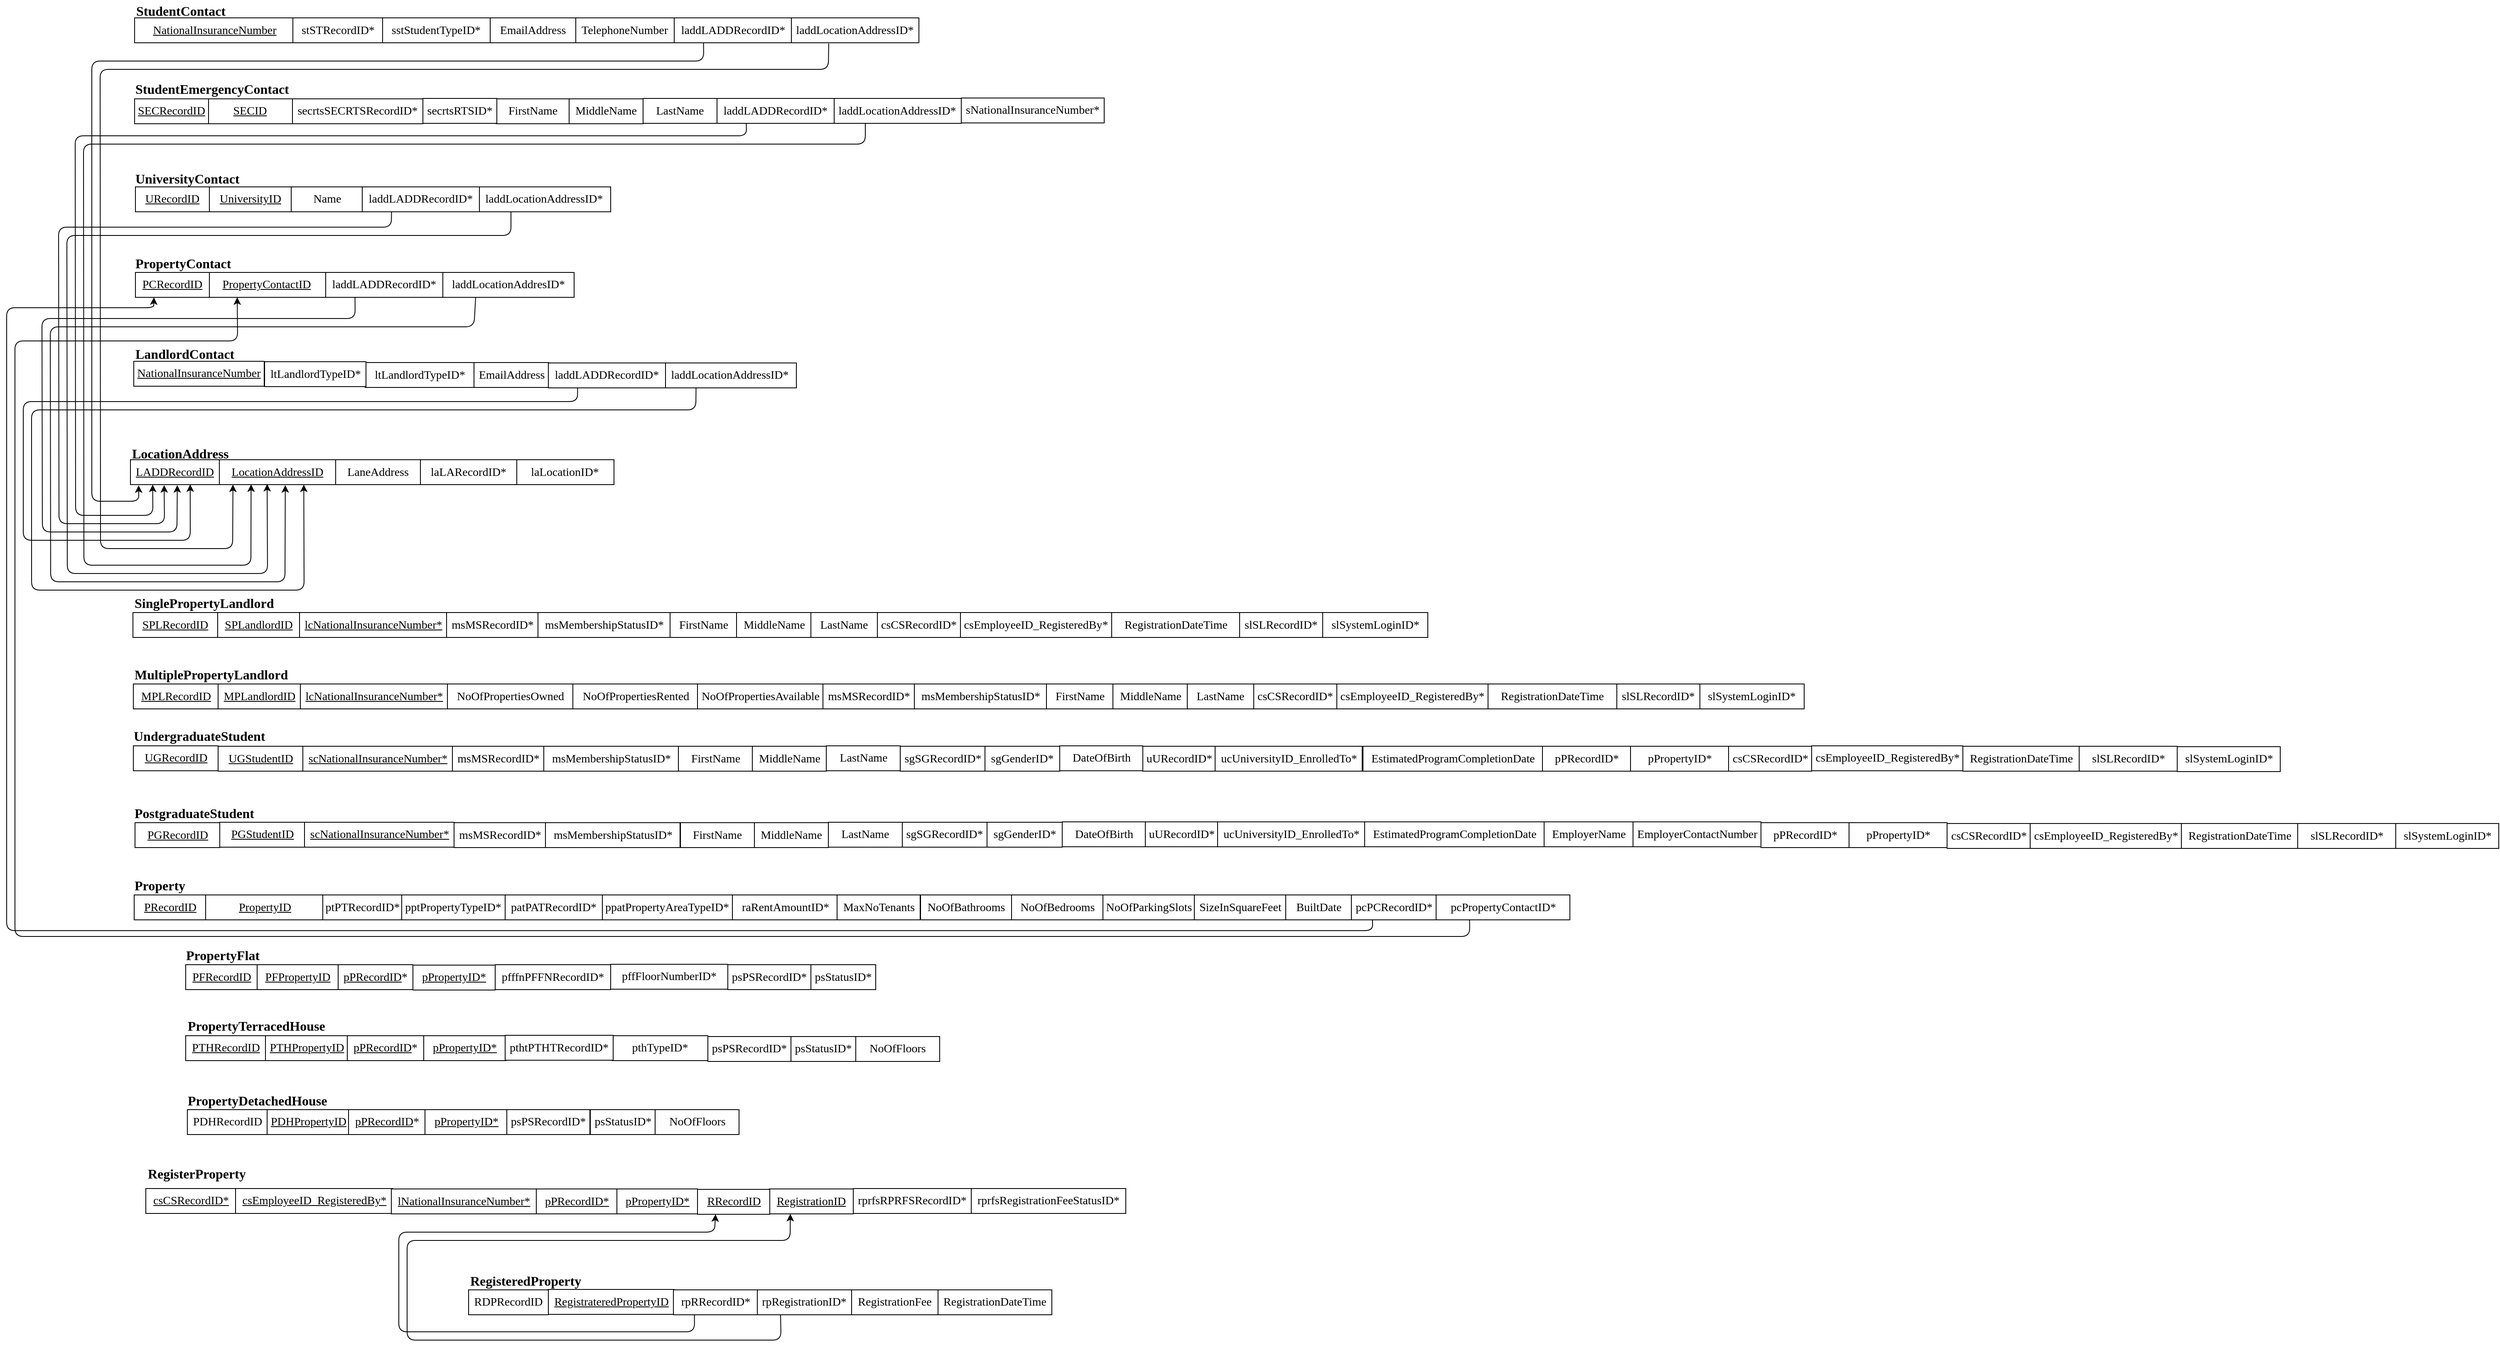 <mxfile version="12.2.2" type="device" pages="1"><diagram id="bx-ZTYG9bVRK6xC262lA" name="Page-1"><mxGraphModel dx="1408" dy="808" grid="1" gridSize="10" guides="1" tooltips="1" connect="1" arrows="1" fold="1" page="1" pageScale="1" pageWidth="3100" pageHeight="1657" math="0" shadow="0"><root><mxCell id="0"/><mxCell id="1" parent="0"/><mxCell id="YUfw-_Tl5xdvij3FZmts-1" value="&lt;font style=&quot;font-size: 16px&quot; face=&quot;Times New Roman&quot;&gt;StudentContact&lt;/font&gt;" style="text;html=1;resizable=0;points=[];autosize=1;align=left;verticalAlign=top;spacingTop=-4;fontSize=16;fontStyle=1" parent="1" vertex="1"><mxGeometry x="201" y="20.5" width="110" height="20" as="geometry"/></mxCell><mxCell id="YUfw-_Tl5xdvij3FZmts-2" value="&lt;u&gt;NationalInsuranceNumber&lt;/u&gt;" style="rounded=0;whiteSpace=wrap;html=1;fontSize=14;fontFamily=Times New Roman;" parent="1" vertex="1"><mxGeometry x="201" y="41.5" width="193" height="30" as="geometry"/></mxCell><mxCell id="YUfw-_Tl5xdvij3FZmts-3" value="FirstName" style="rounded=0;whiteSpace=wrap;html=1;fontSize=14;fontFamily=Times New Roman;" parent="1" vertex="1"><mxGeometry x="855.5" y="918.5" width="89" height="30" as="geometry"/></mxCell><mxCell id="YUfw-_Tl5xdvij3FZmts-4" value="MiddleName" style="rounded=0;whiteSpace=wrap;html=1;fontSize=14;fontFamily=Times New Roman;" parent="1" vertex="1"><mxGeometry x="944.5" y="918.5" width="89" height="30" as="geometry"/></mxCell><mxCell id="YUfw-_Tl5xdvij3FZmts-5" value="LastName" style="rounded=0;whiteSpace=wrap;html=1;fontSize=14;fontFamily=Times New Roman;" parent="1" vertex="1"><mxGeometry x="1033.5" y="918" width="89" height="30" as="geometry"/></mxCell><mxCell id="YUfw-_Tl5xdvij3FZmts-6" value="TelephoneNumber" style="rounded=0;whiteSpace=wrap;html=1;fontSize=14;fontFamily=Times New Roman;" parent="1" vertex="1"><mxGeometry x="731" y="41.5" width="120" height="30" as="geometry"/></mxCell><mxCell id="YUfw-_Tl5xdvij3FZmts-7" value="DateOfBirth" style="rounded=0;whiteSpace=wrap;html=1;fontSize=14;fontFamily=Times New Roman;" parent="1" vertex="1"><mxGeometry x="1314.5" y="918" width="100" height="30" as="geometry"/></mxCell><mxCell id="YUfw-_Tl5xdvij3FZmts-8" value="EstimatedProgramCompletionDate" style="rounded=0;whiteSpace=wrap;html=1;fontSize=14;fontFamily=Times New Roman;" parent="1" vertex="1"><mxGeometry x="1679.5" y="918.5" width="216" height="30" as="geometry"/></mxCell><mxCell id="YUfw-_Tl5xdvij3FZmts-9" value="laddLocationAddressID*" style="rounded=0;whiteSpace=wrap;html=1;fontSize=14;fontFamily=Times New Roman;" parent="1" vertex="1"><mxGeometry x="991" y="41.5" width="154" height="30" as="geometry"/></mxCell><mxCell id="YUfw-_Tl5xdvij3FZmts-10" value="msMembershipStatusID*" style="rounded=0;whiteSpace=wrap;html=1;fontSize=14;fontFamily=Times New Roman;" parent="1" vertex="1"><mxGeometry x="695.5" y="1010.5" width="162" height="30" as="geometry"/></mxCell><mxCell id="YUfw-_Tl5xdvij3FZmts-11" value="ucUniversityID_EnrolledTo*" style="rounded=0;whiteSpace=wrap;html=1;fontSize=14;fontFamily=Times New Roman;" parent="1" vertex="1"><mxGeometry x="1504.5" y="1009.5" width="177" height="30" as="geometry"/></mxCell><mxCell id="YUfw-_Tl5xdvij3FZmts-12" value="csEmployeeID_RegisteredBy*" style="rounded=0;whiteSpace=wrap;html=1;fontSize=14;fontFamily=Times New Roman;" parent="1" vertex="1"><mxGeometry x="2219.5" y="918" width="182" height="30" as="geometry"/></mxCell><mxCell id="YUfw-_Tl5xdvij3FZmts-13" value="RegistrationDateTime" style="rounded=0;whiteSpace=wrap;html=1;fontSize=14;fontFamily=Times New Roman;" parent="1" vertex="1"><mxGeometry x="2401.5" y="918.5" width="140" height="30" as="geometry"/></mxCell><mxCell id="YUfw-_Tl5xdvij3FZmts-14" value="slSystemLoginID*" style="rounded=0;whiteSpace=wrap;html=1;fontSize=14;fontFamily=Times New Roman;" parent="1" vertex="1"><mxGeometry x="2659.5" y="919" width="124" height="30" as="geometry"/></mxCell><mxCell id="YUfw-_Tl5xdvij3FZmts-15" value="sstStudentTypeID*" style="rounded=0;whiteSpace=wrap;html=1;fontSize=14;fontFamily=Times New Roman;" parent="1" vertex="1"><mxGeometry x="498" y="41.5" width="132" height="30" as="geometry"/></mxCell><mxCell id="YUfw-_Tl5xdvij3FZmts-16" value="sgGenderID*" style="rounded=0;whiteSpace=wrap;html=1;fontSize=14;fontFamily=Times New Roman;" parent="1" vertex="1"><mxGeometry x="1223.5" y="918.5" width="91" height="30" as="geometry"/></mxCell><mxCell id="YUfw-_Tl5xdvij3FZmts-18" value="&lt;font style=&quot;font-size: 16px&quot; face=&quot;Times New Roman&quot;&gt;LocationAddress&lt;/font&gt;" style="text;html=1;resizable=0;points=[];autosize=1;align=left;verticalAlign=top;spacingTop=-4;fontSize=16;fontStyle=1" parent="1" vertex="1"><mxGeometry x="196" y="553.5" width="120" height="20" as="geometry"/></mxCell><mxCell id="YUfw-_Tl5xdvij3FZmts-19" value="&lt;u&gt;LocationAddressID&lt;/u&gt;" style="rounded=0;whiteSpace=wrap;html=1;fontSize=14;fontFamily=Times New Roman;" parent="1" vertex="1"><mxGeometry x="303" y="573.5" width="140" height="30" as="geometry"/></mxCell><mxCell id="YUfw-_Tl5xdvij3FZmts-20" value="laLocationID*" style="rounded=0;whiteSpace=wrap;html=1;fontSize=14;fontFamily=Times New Roman;" parent="1" vertex="1"><mxGeometry x="660" y="573.5" width="118" height="30" as="geometry"/></mxCell><mxCell id="YUfw-_Tl5xdvij3FZmts-22" value="&lt;font style=&quot;font-size: 16px&quot; face=&quot;Times New Roman&quot;&gt;StudentEmergencyContact&lt;/font&gt;" style="text;html=1;resizable=0;points=[];autosize=1;align=left;verticalAlign=top;spacingTop=-4;fontSize=16;fontStyle=1" parent="1" vertex="1"><mxGeometry x="200" y="115" width="190" height="20" as="geometry"/></mxCell><mxCell id="YUfw-_Tl5xdvij3FZmts-23" value="&lt;u&gt;SECID&lt;/u&gt;" style="rounded=0;whiteSpace=wrap;html=1;fontSize=14;fontFamily=Times New Roman;" parent="1" vertex="1"><mxGeometry x="289" y="139" width="102" height="30" as="geometry"/></mxCell><mxCell id="YUfw-_Tl5xdvij3FZmts-24" value="FirstName" style="rounded=0;whiteSpace=wrap;html=1;fontSize=14;fontFamily=Times New Roman;" parent="1" vertex="1"><mxGeometry x="636" y="139" width="89" height="30" as="geometry"/></mxCell><mxCell id="YUfw-_Tl5xdvij3FZmts-25" value="MiddleName" style="rounded=0;whiteSpace=wrap;html=1;fontSize=14;fontFamily=Times New Roman;" parent="1" vertex="1"><mxGeometry x="724" y="139" width="89" height="30" as="geometry"/></mxCell><mxCell id="YUfw-_Tl5xdvij3FZmts-26" value="LastName" style="rounded=0;whiteSpace=wrap;html=1;fontSize=14;fontFamily=Times New Roman;" parent="1" vertex="1"><mxGeometry x="813" y="138.5" width="89" height="30" as="geometry"/></mxCell><mxCell id="YUfw-_Tl5xdvij3FZmts-28" value="sNationalInsuranceNumber*" style="rounded=0;whiteSpace=wrap;html=1;fontSize=14;fontFamily=Times New Roman;" parent="1" vertex="1"><mxGeometry x="1196" y="138" width="172" height="30" as="geometry"/></mxCell><mxCell id="YUfw-_Tl5xdvij3FZmts-29" value="secrtsRTSID*" style="rounded=0;whiteSpace=wrap;html=1;fontSize=14;fontFamily=Times New Roman;" parent="1" vertex="1"><mxGeometry x="548" y="138.5" width="89" height="30" as="geometry"/></mxCell><mxCell id="YUfw-_Tl5xdvij3FZmts-30" value="laddLocationAddressID*" style="rounded=0;whiteSpace=wrap;html=1;fontSize=14;fontFamily=Times New Roman;" parent="1" vertex="1"><mxGeometry x="1042" y="138.5" width="154" height="30" as="geometry"/></mxCell><mxCell id="YUfw-_Tl5xdvij3FZmts-32" value="LaneAddress" style="rounded=0;whiteSpace=wrap;html=1;fontSize=14;fontFamily=Times New Roman;" parent="1" vertex="1"><mxGeometry x="443" y="573.5" width="102" height="30" as="geometry"/></mxCell><mxCell id="YUfw-_Tl5xdvij3FZmts-33" value="&lt;u&gt;UniversityID&lt;/u&gt;" style="rounded=0;whiteSpace=wrap;html=1;fontSize=14;fontFamily=Times New Roman;" parent="1" vertex="1"><mxGeometry x="290.5" y="245" width="99" height="30" as="geometry"/></mxCell><mxCell id="YUfw-_Tl5xdvij3FZmts-34" value="&lt;font style=&quot;font-size: 16px&quot; face=&quot;Times New Roman&quot;&gt;UniversityContact&lt;/font&gt;" style="text;html=1;resizable=0;points=[];autosize=1;align=left;verticalAlign=top;spacingTop=-4;fontSize=16;fontStyle=1" parent="1" vertex="1"><mxGeometry x="200" y="223" width="130" height="20" as="geometry"/></mxCell><mxCell id="YUfw-_Tl5xdvij3FZmts-35" value="Name" style="rounded=0;whiteSpace=wrap;html=1;fontSize=14;fontFamily=Times New Roman;" parent="1" vertex="1"><mxGeometry x="389.5" y="245" width="86" height="30" as="geometry"/></mxCell><mxCell id="YUfw-_Tl5xdvij3FZmts-38" value="laddLocationAddressID*" style="rounded=0;whiteSpace=wrap;html=1;fontSize=14;fontFamily=Times New Roman;" parent="1" vertex="1"><mxGeometry x="614" y="245" width="160" height="30" as="geometry"/></mxCell><mxCell id="YUfw-_Tl5xdvij3FZmts-76" value="&lt;font style=&quot;font-size: 16px&quot; face=&quot;Times New Roman&quot;&gt;PropertyContact&lt;/font&gt;" style="text;html=1;resizable=0;points=[];autosize=1;align=left;verticalAlign=top;spacingTop=-4;fontSize=16;fontStyle=1" parent="1" vertex="1"><mxGeometry x="200" y="325" width="120" height="20" as="geometry"/></mxCell><mxCell id="YUfw-_Tl5xdvij3FZmts-77" value="&lt;u&gt;PropertyContactID&lt;/u&gt;" style="rounded=0;whiteSpace=wrap;html=1;fontSize=14;fontFamily=Times New Roman;" parent="1" vertex="1"><mxGeometry x="289" y="348" width="142" height="30" as="geometry"/></mxCell><mxCell id="YUfw-_Tl5xdvij3FZmts-90" value="laddLocationAddresID*" style="rounded=0;whiteSpace=wrap;html=1;fontSize=14;fontFamily=Times New Roman;" parent="1" vertex="1"><mxGeometry x="572" y="348" width="158" height="30" as="geometry"/></mxCell><mxCell id="YUfw-_Tl5xdvij3FZmts-92" value="&lt;font face=&quot;Times New Roman&quot;&gt;LandlordContact&lt;/font&gt;" style="text;html=1;resizable=0;points=[];autosize=1;align=left;verticalAlign=top;spacingTop=-4;fontSize=16;fontStyle=1" parent="1" vertex="1"><mxGeometry x="200" y="434" width="120" height="20" as="geometry"/></mxCell><mxCell id="YUfw-_Tl5xdvij3FZmts-93" value="&lt;u&gt;NationalInsuranceNumber&lt;/u&gt;" style="rounded=0;whiteSpace=wrap;html=1;fontSize=14;fontFamily=Times New Roman;" parent="1" vertex="1"><mxGeometry x="200" y="455" width="157" height="30" as="geometry"/></mxCell><mxCell id="YUfw-_Tl5xdvij3FZmts-97" value="EmailAddress" style="rounded=0;whiteSpace=wrap;html=1;fontSize=14;fontFamily=Times New Roman;" parent="1" vertex="1"><mxGeometry x="609.5" y="456.5" width="90" height="30" as="geometry"/></mxCell><mxCell id="YUfw-_Tl5xdvij3FZmts-100" value="laddLocationAddressID*" style="rounded=0;whiteSpace=wrap;html=1;fontSize=14;fontFamily=Times New Roman;" parent="1" vertex="1"><mxGeometry x="836.5" y="457" width="161" height="30" as="geometry"/></mxCell><mxCell id="YUfw-_Tl5xdvij3FZmts-103" value="ltLandlordTypeID*" style="rounded=0;whiteSpace=wrap;html=1;fontSize=14;fontFamily=Times New Roman;" parent="1" vertex="1"><mxGeometry x="478.5" y="456.5" width="131" height="30" as="geometry"/></mxCell><mxCell id="YUfw-_Tl5xdvij3FZmts-106" value="EmployerName" style="rounded=0;whiteSpace=wrap;html=1;fontSize=14;fontFamily=Times New Roman;" parent="1" vertex="1"><mxGeometry x="1897.5" y="1009.5" width="107" height="30" as="geometry"/></mxCell><mxCell id="YUfw-_Tl5xdvij3FZmts-107" value="EmployerContactNumber" style="rounded=0;whiteSpace=wrap;html=1;fontSize=14;fontFamily=Times New Roman;" parent="1" vertex="1"><mxGeometry x="2004.5" y="1009.5" width="154" height="30" as="geometry"/></mxCell><mxCell id="YUfw-_Tl5xdvij3FZmts-108" value="&lt;font style=&quot;font-size: 16px&quot; face=&quot;Times New Roman&quot;&gt;UndergraduateStudent&lt;/font&gt;" style="text;html=1;resizable=0;points=[];autosize=1;align=left;verticalAlign=top;spacingTop=-4;fontSize=16;fontStyle=1" parent="1" vertex="1"><mxGeometry x="197.5" y="893.5" width="160" height="20" as="geometry"/></mxCell><mxCell id="YUfw-_Tl5xdvij3FZmts-109" value="&lt;u&gt;UGStudentID&lt;/u&gt;" style="rounded=0;whiteSpace=wrap;html=1;fontSize=14;fontFamily=Times New Roman;" parent="1" vertex="1"><mxGeometry x="301.5" y="918.5" width="102" height="30" as="geometry"/></mxCell><mxCell id="YUfw-_Tl5xdvij3FZmts-110" value="&lt;span&gt;scNationalInsuranceNumber*&lt;/span&gt;" style="rounded=0;whiteSpace=wrap;html=1;fontSize=14;fontFamily=Times New Roman;fontStyle=4" parent="1" vertex="1"><mxGeometry x="403.5" y="918.5" width="180" height="30" as="geometry"/></mxCell><mxCell id="YUfw-_Tl5xdvij3FZmts-111" value="&lt;font style=&quot;font-size: 16px&quot; face=&quot;Times New Roman&quot;&gt;PostgraduateStudent&lt;/font&gt;" style="text;html=1;resizable=0;points=[];autosize=1;align=left;verticalAlign=top;spacingTop=-4;fontSize=16;fontStyle=1" parent="1" vertex="1"><mxGeometry x="198.5" y="986.5" width="150" height="20" as="geometry"/></mxCell><mxCell id="YUfw-_Tl5xdvij3FZmts-112" value="&lt;u&gt;PGStudentID&lt;/u&gt;" style="rounded=0;whiteSpace=wrap;html=1;fontSize=14;fontFamily=Times New Roman;" parent="1" vertex="1"><mxGeometry x="303.5" y="1010" width="102" height="30" as="geometry"/></mxCell><mxCell id="YUfw-_Tl5xdvij3FZmts-113" value="&lt;span&gt;scNationalInsuranceNumber*&lt;/span&gt;" style="rounded=0;whiteSpace=wrap;html=1;fontSize=14;fontFamily=Times New Roman;fontStyle=4" parent="1" vertex="1"><mxGeometry x="405.5" y="1010" width="180" height="30" as="geometry"/></mxCell><mxCell id="YUfw-_Tl5xdvij3FZmts-114" value="FirstName" style="rounded=0;whiteSpace=wrap;html=1;fontSize=14;fontFamily=Times New Roman;" parent="1" vertex="1"><mxGeometry x="858" y="1010.5" width="89" height="30" as="geometry"/></mxCell><mxCell id="YUfw-_Tl5xdvij3FZmts-115" value="MiddleName" style="rounded=0;whiteSpace=wrap;html=1;fontSize=14;fontFamily=Times New Roman;" parent="1" vertex="1"><mxGeometry x="947" y="1010.5" width="89" height="30" as="geometry"/></mxCell><mxCell id="YUfw-_Tl5xdvij3FZmts-116" value="LastName" style="rounded=0;whiteSpace=wrap;html=1;fontSize=14;fontFamily=Times New Roman;" parent="1" vertex="1"><mxGeometry x="1036" y="1010" width="89" height="30" as="geometry"/></mxCell><mxCell id="YUfw-_Tl5xdvij3FZmts-118" value="DateOfBirth" style="rounded=0;whiteSpace=wrap;html=1;fontSize=14;fontFamily=Times New Roman;" parent="1" vertex="1"><mxGeometry x="1317.5" y="1009.5" width="100" height="30" as="geometry"/></mxCell><mxCell id="YUfw-_Tl5xdvij3FZmts-119" value="sgGenderID*" style="rounded=0;whiteSpace=wrap;html=1;fontSize=14;fontFamily=Times New Roman;" parent="1" vertex="1"><mxGeometry x="1226.5" y="1010" width="91" height="30" as="geometry"/></mxCell><mxCell id="YUfw-_Tl5xdvij3FZmts-120" value="msMembershipStatusID*" style="rounded=0;whiteSpace=wrap;html=1;fontSize=14;fontFamily=Times New Roman;" parent="1" vertex="1"><mxGeometry x="693.5" y="918.5" width="162" height="30" as="geometry"/></mxCell><mxCell id="YUfw-_Tl5xdvij3FZmts-121" value="ucUniversityID_EnrolledTo*" style="rounded=0;whiteSpace=wrap;html=1;fontSize=14;fontFamily=Times New Roman;" parent="1" vertex="1"><mxGeometry x="1501.5" y="918.5" width="177" height="30" as="geometry"/></mxCell><mxCell id="YUfw-_Tl5xdvij3FZmts-122" value="EstimatedProgramCompletionDate" style="rounded=0;whiteSpace=wrap;html=1;fontSize=14;fontFamily=Times New Roman;" parent="1" vertex="1"><mxGeometry x="1681.5" y="1009.5" width="216" height="30" as="geometry"/></mxCell><mxCell id="YUfw-_Tl5xdvij3FZmts-123" value="csEmployeeID_RegisteredBy*" style="rounded=0;whiteSpace=wrap;html=1;fontSize=14;fontFamily=Times New Roman;" parent="1" vertex="1"><mxGeometry x="2482.5" y="1011.5" width="182" height="30" as="geometry"/></mxCell><mxCell id="YUfw-_Tl5xdvij3FZmts-124" value="RegistrationDateTime" style="rounded=0;whiteSpace=wrap;html=1;fontSize=14;fontFamily=Times New Roman;" parent="1" vertex="1"><mxGeometry x="2664.5" y="1011.5" width="140" height="30" as="geometry"/></mxCell><mxCell id="YUfw-_Tl5xdvij3FZmts-125" value="slSystemLoginID*" style="rounded=0;whiteSpace=wrap;html=1;fontSize=14;fontFamily=Times New Roman;" parent="1" vertex="1"><mxGeometry x="2922.5" y="1011.5" width="124" height="30" as="geometry"/></mxCell><mxCell id="YUfw-_Tl5xdvij3FZmts-126" value="&lt;font style=&quot;font-size: 16px&quot; face=&quot;Times New Roman&quot;&gt;Property&lt;/font&gt;" style="text;html=1;resizable=0;points=[];autosize=1;align=left;verticalAlign=top;spacingTop=-4;fontSize=16;fontStyle=1" parent="1" vertex="1"><mxGeometry x="198.5" y="1073.5" width="70" height="20" as="geometry"/></mxCell><mxCell id="YUfw-_Tl5xdvij3FZmts-127" value="&lt;u&gt;PropertyID&lt;/u&gt;" style="rounded=0;whiteSpace=wrap;html=1;fontSize=14;fontFamily=Times New Roman;" parent="1" vertex="1"><mxGeometry x="286.5" y="1097.5" width="142" height="30" as="geometry"/></mxCell><mxCell id="YUfw-_Tl5xdvij3FZmts-128" value="psStatusID*" style="rounded=0;whiteSpace=wrap;html=1;fontSize=14;fontFamily=Times New Roman;" parent="1" vertex="1"><mxGeometry x="1015" y="1181.5" width="78" height="30" as="geometry"/></mxCell><mxCell id="YUfw-_Tl5xdvij3FZmts-129" value="raRentAmountID*" style="rounded=0;whiteSpace=wrap;html=1;fontSize=14;fontFamily=Times New Roman;" parent="1" vertex="1"><mxGeometry x="920.5" y="1097.5" width="127" height="30" as="geometry"/></mxCell><mxCell id="YUfw-_Tl5xdvij3FZmts-130" value="MaxNoTenants" style="rounded=0;whiteSpace=wrap;html=1;fontSize=14;fontFamily=Times New Roman;" parent="1" vertex="1"><mxGeometry x="1046.5" y="1097.5" width="100" height="30" as="geometry"/></mxCell><mxCell id="YUfw-_Tl5xdvij3FZmts-131" value="NoOfBathrooms" style="rounded=0;whiteSpace=wrap;html=1;fontSize=14;fontFamily=Times New Roman;" parent="1" vertex="1"><mxGeometry x="1147" y="1097.5" width="110" height="30" as="geometry"/></mxCell><mxCell id="YUfw-_Tl5xdvij3FZmts-132" value="NoOfBedrooms" style="rounded=0;whiteSpace=wrap;html=1;fontSize=14;fontFamily=Times New Roman;" parent="1" vertex="1"><mxGeometry x="1256.5" y="1097.5" width="110" height="30" as="geometry"/></mxCell><mxCell id="YUfw-_Tl5xdvij3FZmts-133" value="ppatPropertyAreaTypeID*" style="rounded=0;whiteSpace=wrap;html=1;fontSize=14;fontFamily=Times New Roman;" parent="1" vertex="1"><mxGeometry x="762.5" y="1097.5" width="158" height="30" as="geometry"/></mxCell><mxCell id="YUfw-_Tl5xdvij3FZmts-134" value="NoOfParkingSlots" style="rounded=0;whiteSpace=wrap;html=1;fontSize=14;fontFamily=Times New Roman;" parent="1" vertex="1"><mxGeometry x="1366.5" y="1097.5" width="110" height="30" as="geometry"/></mxCell><mxCell id="YUfw-_Tl5xdvij3FZmts-136" value="SizeInSquareFeet" style="rounded=0;whiteSpace=wrap;html=1;fontSize=14;fontFamily=Times New Roman;" parent="1" vertex="1"><mxGeometry x="1476.5" y="1097.5" width="110" height="30" as="geometry"/></mxCell><mxCell id="YUfw-_Tl5xdvij3FZmts-137" value="pptPropertyTypeID*" style="rounded=0;whiteSpace=wrap;html=1;fontSize=14;fontFamily=Times New Roman;" parent="1" vertex="1"><mxGeometry x="521" y="1097.5" width="127" height="30" as="geometry"/></mxCell><mxCell id="YUfw-_Tl5xdvij3FZmts-138" value="BuiltDate" style="rounded=0;whiteSpace=wrap;html=1;fontSize=14;fontFamily=Times New Roman;" parent="1" vertex="1"><mxGeometry x="1586.5" y="1097.5" width="79" height="30" as="geometry"/></mxCell><mxCell id="YUfw-_Tl5xdvij3FZmts-140" value="&lt;u&gt;PFPropertyID&lt;/u&gt;" style="rounded=0;whiteSpace=wrap;html=1;fontSize=14;fontFamily=Times New Roman;" parent="1" vertex="1"><mxGeometry x="347.5" y="1181.5" width="99" height="30" as="geometry"/></mxCell><mxCell id="YUfw-_Tl5xdvij3FZmts-141" value="&lt;font style=&quot;font-size: 16px&quot; face=&quot;Times New Roman&quot;&gt;PropertyFlat&lt;/font&gt;" style="text;html=1;resizable=0;points=[];autosize=1;align=left;verticalAlign=top;spacingTop=-4;fontSize=16;fontStyle=1" parent="1" vertex="1"><mxGeometry x="260.5" y="1157.5" width="100" height="20" as="geometry"/></mxCell><mxCell id="YUfw-_Tl5xdvij3FZmts-142" value="pffFloorNumberID*" style="rounded=0;whiteSpace=wrap;html=1;fontSize=14;fontFamily=Times New Roman;" parent="1" vertex="1"><mxGeometry x="774" y="1181" width="141" height="30" as="geometry"/></mxCell><mxCell id="YUfw-_Tl5xdvij3FZmts-143" value="&lt;span&gt;pPropertyID*&lt;/span&gt;" style="rounded=0;whiteSpace=wrap;html=1;fontSize=14;fontFamily=Times New Roman;fontStyle=4" parent="1" vertex="1"><mxGeometry x="536" y="1182" width="99" height="30" as="geometry"/></mxCell><mxCell id="YUfw-_Tl5xdvij3FZmts-144" value="&lt;u&gt;PTHPropertyID&lt;/u&gt;" style="rounded=0;whiteSpace=wrap;html=1;fontSize=14;fontFamily=Times New Roman;" parent="1" vertex="1"><mxGeometry x="358.5" y="1267" width="99" height="30" as="geometry"/></mxCell><mxCell id="YUfw-_Tl5xdvij3FZmts-145" value="&lt;font style=&quot;font-size: 16px&quot; face=&quot;Times New Roman&quot;&gt;PropertyTerracedHouse&lt;/font&gt;" style="text;html=1;resizable=0;points=[];autosize=1;align=left;verticalAlign=top;spacingTop=-4;fontSize=16;fontStyle=1" parent="1" vertex="1"><mxGeometry x="262.5" y="1243" width="170" height="20" as="geometry"/></mxCell><mxCell id="YUfw-_Tl5xdvij3FZmts-146" value="pthTypeID*" style="rounded=0;whiteSpace=wrap;html=1;fontSize=14;fontFamily=Times New Roman;" parent="1" vertex="1"><mxGeometry x="776" y="1267" width="115" height="30" as="geometry"/></mxCell><mxCell id="YUfw-_Tl5xdvij3FZmts-147" value="&lt;span&gt;pPropertyID*&lt;/span&gt;" style="rounded=0;whiteSpace=wrap;html=1;fontSize=14;fontFamily=Times New Roman;fontStyle=4" parent="1" vertex="1"><mxGeometry x="549" y="1267" width="99" height="30" as="geometry"/></mxCell><mxCell id="YUfw-_Tl5xdvij3FZmts-148" value="&lt;u&gt;PDHPropertyID&lt;/u&gt;" style="rounded=0;whiteSpace=wrap;html=1;fontSize=14;fontFamily=Times New Roman;" parent="1" vertex="1"><mxGeometry x="360.5" y="1356" width="99" height="30" as="geometry"/></mxCell><mxCell id="YUfw-_Tl5xdvij3FZmts-149" value="&lt;font style=&quot;font-size: 16px&quot; face=&quot;Times New Roman&quot;&gt;PropertyDetachedHouse&lt;/font&gt;" style="text;html=1;resizable=0;points=[];autosize=1;align=left;verticalAlign=top;spacingTop=-4;fontSize=16;fontStyle=1" parent="1" vertex="1"><mxGeometry x="262.5" y="1333" width="170" height="20" as="geometry"/></mxCell><mxCell id="YUfw-_Tl5xdvij3FZmts-150" value="&lt;span&gt;pPropertyID*&lt;/span&gt;" style="rounded=0;whiteSpace=wrap;html=1;fontSize=14;fontFamily=Times New Roman;fontStyle=4" parent="1" vertex="1"><mxGeometry x="550.5" y="1356" width="99" height="30" as="geometry"/></mxCell><mxCell id="YUfw-_Tl5xdvij3FZmts-151" value="psStatusID*" style="rounded=0;whiteSpace=wrap;html=1;fontSize=14;fontFamily=Times New Roman;" parent="1" vertex="1"><mxGeometry x="991" y="1268" width="78" height="30" as="geometry"/></mxCell><mxCell id="YUfw-_Tl5xdvij3FZmts-152" value="NoOfFloors" style="rounded=0;whiteSpace=wrap;html=1;fontSize=14;fontFamily=Times New Roman;" parent="1" vertex="1"><mxGeometry x="1069" y="1268" width="101" height="30" as="geometry"/></mxCell><mxCell id="YUfw-_Tl5xdvij3FZmts-153" value="psStatusID*" style="rounded=0;whiteSpace=wrap;html=1;fontSize=14;fontFamily=Times New Roman;" parent="1" vertex="1"><mxGeometry x="749.5" y="1356" width="78" height="30" as="geometry"/></mxCell><mxCell id="YUfw-_Tl5xdvij3FZmts-154" value="NoOfFloors" style="rounded=0;whiteSpace=wrap;html=1;fontSize=14;fontFamily=Times New Roman;" parent="1" vertex="1"><mxGeometry x="827.5" y="1356" width="101" height="30" as="geometry"/></mxCell><mxCell id="YUfw-_Tl5xdvij3FZmts-155" value="&lt;span&gt;csEmployeeID_RegisteredBy*&lt;br&gt;&lt;/span&gt;" style="rounded=0;whiteSpace=wrap;html=1;fontSize=14;fontFamily=Times New Roman;fontStyle=4" parent="1" vertex="1"><mxGeometry x="322.5" y="1451" width="189" height="30" as="geometry"/></mxCell><mxCell id="YUfw-_Tl5xdvij3FZmts-156" value="lNationalInsuranceNumber*" style="rounded=0;whiteSpace=wrap;html=1;fontSize=14;fontFamily=Times New Roman;fontStyle=4" parent="1" vertex="1"><mxGeometry x="510" y="1451.5" width="175" height="30" as="geometry"/></mxCell><mxCell id="YUfw-_Tl5xdvij3FZmts-157" value="pPropertyID*" style="rounded=0;whiteSpace=wrap;html=1;fontSize=14;fontFamily=Times New Roman;fontStyle=4" parent="1" vertex="1"><mxGeometry x="781.5" y="1451.5" width="97" height="30" as="geometry"/></mxCell><mxCell id="YUfw-_Tl5xdvij3FZmts-158" value="&lt;font face=&quot;Times New Roman&quot;&gt;RegisterProperty&lt;/font&gt;" style="text;html=1;resizable=0;points=[];autosize=1;align=left;verticalAlign=top;spacingTop=-4;fontSize=16;fontStyle=1" parent="1" vertex="1"><mxGeometry x="214.5" y="1421" width="120" height="20" as="geometry"/></mxCell><mxCell id="YUfw-_Tl5xdvij3FZmts-159" value="&lt;u&gt;RegistrationID&lt;/u&gt;" style="rounded=0;whiteSpace=wrap;html=1;fontSize=14;fontFamily=Times New Roman;fontStyle=0" parent="1" vertex="1"><mxGeometry x="965" y="1451.5" width="101" height="30" as="geometry"/></mxCell><mxCell id="YUfw-_Tl5xdvij3FZmts-160" value="RegistrationFee" style="rounded=0;whiteSpace=wrap;html=1;fontSize=14;fontFamily=Times New Roman;fontStyle=0" parent="1" vertex="1"><mxGeometry x="1064" y="1573" width="104" height="30" as="geometry"/></mxCell><mxCell id="YUfw-_Tl5xdvij3FZmts-161" value="rprfsRegistrationFeeStatusID*" style="rounded=0;whiteSpace=wrap;html=1;fontSize=14;fontFamily=Times New Roman;fontStyle=0" parent="1" vertex="1"><mxGeometry x="1208" y="1451" width="186" height="30" as="geometry"/></mxCell><mxCell id="YUfw-_Tl5xdvij3FZmts-165" value="&lt;font face=&quot;Times New Roman&quot;&gt;RegisteredProperty&lt;/font&gt;" style="text;html=1;resizable=0;points=[];autosize=1;align=left;verticalAlign=top;spacingTop=-4;fontSize=16;fontStyle=1" parent="1" vertex="1"><mxGeometry x="603" y="1549.5" width="140" height="20" as="geometry"/></mxCell><mxCell id="YUfw-_Tl5xdvij3FZmts-166" value="&lt;u&gt;RegistrateredPropertyID&lt;/u&gt;" style="rounded=0;whiteSpace=wrap;html=1;fontSize=14;fontFamily=Times New Roman;fontStyle=0" parent="1" vertex="1"><mxGeometry x="698.5" y="1572.5" width="152" height="30" as="geometry"/></mxCell><mxCell id="YUfw-_Tl5xdvij3FZmts-168" value="RegistrationDateTime" style="rounded=0;whiteSpace=wrap;html=1;fontSize=14;fontFamily=Times New Roman;fontStyle=0" parent="1" vertex="1"><mxGeometry x="1168" y="1573" width="137" height="30" as="geometry"/></mxCell><mxCell id="YUfw-_Tl5xdvij3FZmts-171" value="pcPropertyContactID*" style="rounded=0;whiteSpace=wrap;html=1;fontSize=14;fontFamily=Times New Roman;" parent="1" vertex="1"><mxGeometry x="1767.5" y="1097.5" width="161" height="30" as="geometry"/></mxCell><mxCell id="YUfw-_Tl5xdvij3FZmts-172" value="" style="endArrow=classic;html=1;exitX=0.25;exitY=1;exitDx=0;exitDy=0;entryX=0.25;entryY=1;entryDx=0;entryDy=0;" parent="1" source="YUfw-_Tl5xdvij3FZmts-171" target="YUfw-_Tl5xdvij3FZmts-77" edge="1"><mxGeometry width="50" height="50" relative="1" as="geometry"><mxPoint x="1094" y="1025" as="sourcePoint"/><mxPoint x="1144" y="975" as="targetPoint"/><Array as="points"><mxPoint x="1808" y="1147.5"/><mxPoint x="57" y="1147.5"/><mxPoint x="57" y="430.5"/><mxPoint x="325" y="430.5"/></Array></mxGeometry></mxCell><mxCell id="BuiUq0fnBM09lyFmMPv6-3" value="FirstName" style="rounded=0;whiteSpace=wrap;html=1;fontSize=14;fontFamily=Times New Roman;" parent="1" vertex="1"><mxGeometry x="845.5" y="757.5" width="80" height="30" as="geometry"/></mxCell><mxCell id="BuiUq0fnBM09lyFmMPv6-4" value="MiddleName" style="rounded=0;whiteSpace=wrap;html=1;fontSize=14;fontFamily=Times New Roman;" parent="1" vertex="1"><mxGeometry x="925.5" y="757.5" width="90" height="30" as="geometry"/></mxCell><mxCell id="BuiUq0fnBM09lyFmMPv6-5" value="LastName" style="rounded=0;whiteSpace=wrap;html=1;fontSize=14;fontFamily=Times New Roman;" parent="1" vertex="1"><mxGeometry x="1015" y="757.5" width="80" height="30" as="geometry"/></mxCell><mxCell id="BuiUq0fnBM09lyFmMPv6-7" value="msMembershipStatusID*" style="rounded=0;whiteSpace=wrap;html=1;fontSize=14;fontFamily=Times New Roman;" parent="1" vertex="1"><mxGeometry x="686.5" y="757.5" width="159" height="30" as="geometry"/></mxCell><mxCell id="BuiUq0fnBM09lyFmMPv6-9" value="csEmployeeID_RegisteredBy*" style="rounded=0;whiteSpace=wrap;html=1;fontSize=14;fontFamily=Times New Roman;" parent="1" vertex="1"><mxGeometry x="1195" y="757.5" width="182" height="30" as="geometry"/></mxCell><mxCell id="BuiUq0fnBM09lyFmMPv6-10" value="RegistrationDateTime" style="rounded=0;whiteSpace=wrap;html=1;fontSize=14;fontFamily=Times New Roman;" parent="1" vertex="1"><mxGeometry x="1377" y="757.5" width="155" height="30" as="geometry"/></mxCell><mxCell id="BuiUq0fnBM09lyFmMPv6-12" value="slSystemLoginID*" style="rounded=0;whiteSpace=wrap;html=1;fontSize=14;fontFamily=Times New Roman;" parent="1" vertex="1"><mxGeometry x="1630.5" y="757.5" width="127" height="30" as="geometry"/></mxCell><mxCell id="BuiUq0fnBM09lyFmMPv6-22" value="&lt;font face=&quot;Times New Roman&quot;&gt;SinglePropertyLandlord&lt;/font&gt;" style="text;html=1;resizable=0;points=[];autosize=1;align=left;verticalAlign=top;spacingTop=-4;fontSize=16;fontStyle=1" parent="1" vertex="1"><mxGeometry x="198.5" y="733.5" width="170" height="20" as="geometry"/></mxCell><mxCell id="BuiUq0fnBM09lyFmMPv6-23" value="&lt;font face=&quot;Times New Roman&quot;&gt;MultiplePropertyLandlord&lt;/font&gt;" style="text;html=1;resizable=0;points=[];autosize=1;align=left;verticalAlign=top;spacingTop=-4;fontSize=16;fontStyle=1" parent="1" vertex="1"><mxGeometry x="198.5" y="819.5" width="180" height="20" as="geometry"/></mxCell><mxCell id="BuiUq0fnBM09lyFmMPv6-24" value="NoOfPropertiesOwned" style="rounded=0;whiteSpace=wrap;html=1;fontSize=14;fontFamily=Times New Roman;" parent="1" vertex="1"><mxGeometry x="577.5" y="843.5" width="151" height="30" as="geometry"/></mxCell><mxCell id="BuiUq0fnBM09lyFmMPv6-25" value="NoOfPropertiesRented" style="rounded=0;whiteSpace=wrap;html=1;fontSize=14;fontFamily=Times New Roman;" parent="1" vertex="1"><mxGeometry x="728.5" y="843.5" width="151" height="30" as="geometry"/></mxCell><mxCell id="BuiUq0fnBM09lyFmMPv6-26" value="NoOfPropertiesAvailable" style="rounded=0;whiteSpace=wrap;html=1;fontSize=14;fontFamily=Times New Roman;" parent="1" vertex="1"><mxGeometry x="878.5" y="843.5" width="151" height="30" as="geometry"/></mxCell><mxCell id="BuiUq0fnBM09lyFmMPv6-27" value="&lt;u&gt;SPLandlordID&lt;/u&gt;" style="rounded=0;whiteSpace=wrap;html=1;fontSize=14;fontFamily=Times New Roman;" parent="1" vertex="1"><mxGeometry x="300.5" y="757.5" width="99" height="30" as="geometry"/></mxCell><mxCell id="BuiUq0fnBM09lyFmMPv6-28" value="&lt;span&gt;lcNationalInsuranceNumber*&lt;/span&gt;" style="rounded=0;whiteSpace=wrap;html=1;fontSize=14;fontFamily=Times New Roman;fontStyle=4" parent="1" vertex="1"><mxGeometry x="399.5" y="757.5" width="177" height="30" as="geometry"/></mxCell><mxCell id="BuiUq0fnBM09lyFmMPv6-29" value="&lt;u&gt;MPLandlordID&lt;/u&gt;" style="rounded=0;whiteSpace=wrap;html=1;fontSize=14;fontFamily=Times New Roman;" parent="1" vertex="1"><mxGeometry x="301.5" y="843.5" width="99" height="30" as="geometry"/></mxCell><mxCell id="BuiUq0fnBM09lyFmMPv6-30" value="&lt;span&gt;lcNationalInsuranceNumber*&lt;/span&gt;" style="rounded=0;whiteSpace=wrap;html=1;fontSize=14;fontFamily=Times New Roman;fontStyle=4" parent="1" vertex="1"><mxGeometry x="400.5" y="843.5" width="177" height="30" as="geometry"/></mxCell><mxCell id="BuiUq0fnBM09lyFmMPv6-31" value="FirstName" style="rounded=0;whiteSpace=wrap;html=1;fontSize=14;fontFamily=Times New Roman;" parent="1" vertex="1"><mxGeometry x="1298.5" y="843.5" width="80" height="30" as="geometry"/></mxCell><mxCell id="BuiUq0fnBM09lyFmMPv6-32" value="MiddleName" style="rounded=0;whiteSpace=wrap;html=1;fontSize=14;fontFamily=Times New Roman;" parent="1" vertex="1"><mxGeometry x="1378.5" y="843.5" width="90" height="30" as="geometry"/></mxCell><mxCell id="BuiUq0fnBM09lyFmMPv6-33" value="LastName" style="rounded=0;whiteSpace=wrap;html=1;fontSize=14;fontFamily=Times New Roman;" parent="1" vertex="1"><mxGeometry x="1468" y="843.5" width="80" height="30" as="geometry"/></mxCell><mxCell id="BuiUq0fnBM09lyFmMPv6-34" value="msMembershipStatusID*" style="rounded=0;whiteSpace=wrap;html=1;fontSize=14;fontFamily=Times New Roman;" parent="1" vertex="1"><mxGeometry x="1139.5" y="843.5" width="159" height="30" as="geometry"/></mxCell><mxCell id="BuiUq0fnBM09lyFmMPv6-35" value="csEmployeeID_RegisteredBy*" style="rounded=0;whiteSpace=wrap;html=1;fontSize=14;fontFamily=Times New Roman;" parent="1" vertex="1"><mxGeometry x="1648" y="843.5" width="182" height="30" as="geometry"/></mxCell><mxCell id="BuiUq0fnBM09lyFmMPv6-36" value="RegistrationDateTime" style="rounded=0;whiteSpace=wrap;html=1;fontSize=14;fontFamily=Times New Roman;" parent="1" vertex="1"><mxGeometry x="1830" y="843.5" width="155" height="30" as="geometry"/></mxCell><mxCell id="BuiUq0fnBM09lyFmMPv6-37" value="slSystemLoginID*" style="rounded=0;whiteSpace=wrap;html=1;fontSize=14;fontFamily=Times New Roman;" parent="1" vertex="1"><mxGeometry x="2083.5" y="843.5" width="127" height="30" as="geometry"/></mxCell><mxCell id="bivaXZrOQd87tIJw9Ylq-1" value="pPropertyID*" style="rounded=0;whiteSpace=wrap;html=1;fontSize=14;fontFamily=Times New Roman;" parent="1" vertex="1"><mxGeometry x="2264.5" y="1010.5" width="118" height="30" as="geometry"/></mxCell><mxCell id="bivaXZrOQd87tIJw9Ylq-2" value="pPropertyID*" style="rounded=0;whiteSpace=wrap;html=1;fontSize=14;fontFamily=Times New Roman;" parent="1" vertex="1"><mxGeometry x="2001.5" y="918.5" width="118" height="30" as="geometry"/></mxCell><mxCell id="TvkAyDl2c5o77ufVFJ5x-1" value="rpRegistrationID*" style="rounded=0;whiteSpace=wrap;html=1;fontSize=14;fontFamily=Times New Roman;fontStyle=0" parent="1" vertex="1"><mxGeometry x="950" y="1573" width="114" height="30" as="geometry"/></mxCell><mxCell id="f-dV9f8ylPyY1adq3peN-2" value="&lt;u&gt;SECRecordID&lt;/u&gt;" style="rounded=0;whiteSpace=wrap;html=1;fontSize=14;fontFamily=Times New Roman;" parent="1" vertex="1"><mxGeometry x="201" y="139" width="89" height="30" as="geometry"/></mxCell><mxCell id="f-dV9f8ylPyY1adq3peN-4" value="URecordID" style="rounded=0;whiteSpace=wrap;html=1;fontSize=14;fontFamily=Times New Roman;fontStyle=4" parent="1" vertex="1"><mxGeometry x="202" y="245" width="89" height="30" as="geometry"/></mxCell><mxCell id="f-dV9f8ylPyY1adq3peN-5" value="PCRecordID" style="rounded=0;whiteSpace=wrap;html=1;fontSize=14;fontFamily=Times New Roman;fontStyle=4" parent="1" vertex="1"><mxGeometry x="202" y="348" width="89" height="30" as="geometry"/></mxCell><mxCell id="f-dV9f8ylPyY1adq3peN-6" value="LADDRecordID" style="rounded=0;whiteSpace=wrap;html=1;fontSize=14;fontFamily=Times New Roman;fontStyle=4" parent="1" vertex="1"><mxGeometry x="196" y="573.5" width="107" height="30" as="geometry"/></mxCell><mxCell id="f-dV9f8ylPyY1adq3peN-7" value="SPLRecordID" style="rounded=0;whiteSpace=wrap;html=1;fontSize=14;fontFamily=Times New Roman;fontStyle=4" parent="1" vertex="1"><mxGeometry x="199" y="757.5" width="102" height="30" as="geometry"/></mxCell><mxCell id="f-dV9f8ylPyY1adq3peN-8" value="PGRecordID" style="rounded=0;whiteSpace=wrap;html=1;fontSize=14;fontFamily=Times New Roman;fontStyle=4" parent="1" vertex="1"><mxGeometry x="201.5" y="1010.5" width="102" height="30" as="geometry"/></mxCell><mxCell id="f-dV9f8ylPyY1adq3peN-9" value="UGRecordID" style="rounded=0;whiteSpace=wrap;html=1;fontSize=14;fontFamily=Times New Roman;fontStyle=4" parent="1" vertex="1"><mxGeometry x="199.5" y="918" width="102" height="30" as="geometry"/></mxCell><mxCell id="f-dV9f8ylPyY1adq3peN-10" value="MPLRecordID" style="rounded=0;whiteSpace=wrap;html=1;fontSize=14;fontFamily=Times New Roman;fontStyle=4" parent="1" vertex="1"><mxGeometry x="199.5" y="843.5" width="102" height="30" as="geometry"/></mxCell><mxCell id="f-dV9f8ylPyY1adq3peN-12" value="PRecordID" style="rounded=0;whiteSpace=wrap;html=1;fontSize=14;fontFamily=Times New Roman;fontStyle=4" parent="1" vertex="1"><mxGeometry x="200.5" y="1097.5" width="86" height="30" as="geometry"/></mxCell><mxCell id="f-dV9f8ylPyY1adq3peN-13" value="PFRecordID" style="rounded=0;whiteSpace=wrap;html=1;fontSize=14;fontFamily=Times New Roman;fontStyle=4" parent="1" vertex="1"><mxGeometry x="262.5" y="1181.5" width="86" height="30" as="geometry"/></mxCell><mxCell id="f-dV9f8ylPyY1adq3peN-14" value="PTHRecordID" style="rounded=0;whiteSpace=wrap;html=1;fontSize=14;fontFamily=Times New Roman;fontStyle=4" parent="1" vertex="1"><mxGeometry x="262.5" y="1267" width="96" height="30" as="geometry"/></mxCell><mxCell id="f-dV9f8ylPyY1adq3peN-15" value="PDHRecordID" style="rounded=0;whiteSpace=wrap;html=1;fontSize=14;fontFamily=Times New Roman;" parent="1" vertex="1"><mxGeometry x="264.5" y="1356" width="96" height="30" as="geometry"/></mxCell><mxCell id="f-dV9f8ylPyY1adq3peN-17" value="RDPRecordID" style="rounded=0;whiteSpace=wrap;html=1;fontSize=14;fontFamily=Times New Roman;" parent="1" vertex="1"><mxGeometry x="603" y="1573" width="96" height="30" as="geometry"/></mxCell><mxCell id="eBcV7wJoA3ekHy2CP0sw-1" value="stSTRecordID*" style="rounded=0;whiteSpace=wrap;html=1;fontSize=14;fontFamily=Times New Roman;" vertex="1" parent="1"><mxGeometry x="391.5" y="41.5" width="108" height="30" as="geometry"/></mxCell><mxCell id="eBcV7wJoA3ekHy2CP0sw-2" value="laddLADDRecordID*" style="rounded=0;whiteSpace=wrap;html=1;fontSize=14;fontFamily=Times New Roman;" vertex="1" parent="1"><mxGeometry x="850.5" y="41.5" width="141" height="30" as="geometry"/></mxCell><mxCell id="eBcV7wJoA3ekHy2CP0sw-3" value="&lt;span&gt;secrtsSECRTSRecordID*&lt;/span&gt;" style="rounded=0;whiteSpace=wrap;html=1;fontSize=14;fontFamily=Times New Roman;" vertex="1" parent="1"><mxGeometry x="391" y="139" width="157" height="30" as="geometry"/></mxCell><mxCell id="eBcV7wJoA3ekHy2CP0sw-4" value="laddLADDRecordID*" style="rounded=0;whiteSpace=wrap;html=1;fontSize=14;fontFamily=Times New Roman;" vertex="1" parent="1"><mxGeometry x="902" y="138.5" width="141" height="30" as="geometry"/></mxCell><mxCell id="eBcV7wJoA3ekHy2CP0sw-5" value="laddLADDRecordID*" style="rounded=0;whiteSpace=wrap;html=1;fontSize=14;fontFamily=Times New Roman;" vertex="1" parent="1"><mxGeometry x="475" y="245" width="141" height="30" as="geometry"/></mxCell><mxCell id="eBcV7wJoA3ekHy2CP0sw-6" value="" style="endArrow=classic;html=1;exitX=0.25;exitY=1;exitDx=0;exitDy=0;entryX=0.092;entryY=1.029;entryDx=0;entryDy=0;entryPerimeter=0;" edge="1" parent="1" source="eBcV7wJoA3ekHy2CP0sw-2" target="f-dV9f8ylPyY1adq3peN-6"><mxGeometry width="50" height="50" relative="1" as="geometry"><mxPoint x="709.5" y="203.5" as="sourcePoint"/><mxPoint x="145.5" y="93.5" as="targetPoint"/><Array as="points"><mxPoint x="886" y="93.5"/><mxPoint x="149.5" y="93.5"/><mxPoint x="149.5" y="623.5"/><mxPoint x="206" y="623.5"/></Array></mxGeometry></mxCell><mxCell id="eBcV7wJoA3ekHy2CP0sw-7" value="" style="endArrow=classic;html=1;exitX=0.25;exitY=1;exitDx=0;exitDy=0;entryX=0.25;entryY=1;entryDx=0;entryDy=0;" edge="1" parent="1" source="eBcV7wJoA3ekHy2CP0sw-4" target="f-dV9f8ylPyY1adq3peN-6"><mxGeometry width="50" height="50" relative="1" as="geometry"><mxPoint x="639.5" y="253.5" as="sourcePoint"/><mxPoint x="129.5" y="183.5" as="targetPoint"/><Array as="points"><mxPoint x="937.5" y="183.5"/><mxPoint x="129.5" y="183.5"/><mxPoint x="130" y="640.5"/><mxPoint x="223" y="640.5"/></Array></mxGeometry></mxCell><mxCell id="eBcV7wJoA3ekHy2CP0sw-8" value="" style="endArrow=classic;html=1;exitX=0.25;exitY=1;exitDx=0;exitDy=0;entryX=0.379;entryY=1.021;entryDx=0;entryDy=0;entryPerimeter=0;" edge="1" parent="1" source="eBcV7wJoA3ekHy2CP0sw-5" target="f-dV9f8ylPyY1adq3peN-6"><mxGeometry width="50" height="50" relative="1" as="geometry"><mxPoint x="209.5" y="273.5" as="sourcePoint"/><mxPoint x="109.5" y="293.5" as="targetPoint"/><Array as="points"><mxPoint x="510" y="293.5"/><mxPoint x="109.5" y="293.5"/><mxPoint x="110" y="650.5"/><mxPoint x="237" y="650.5"/></Array></mxGeometry></mxCell><mxCell id="eBcV7wJoA3ekHy2CP0sw-9" value="laLARecordID*" style="rounded=0;whiteSpace=wrap;html=1;fontSize=14;fontFamily=Times New Roman;fontStyle=0" vertex="1" parent="1"><mxGeometry x="545" y="573.5" width="116" height="30" as="geometry"/></mxCell><mxCell id="eBcV7wJoA3ekHy2CP0sw-10" value="pcPCRecordID*" style="rounded=0;whiteSpace=wrap;html=1;fontSize=14;fontFamily=Times New Roman;" vertex="1" parent="1"><mxGeometry x="1665.5" y="1097.5" width="102" height="30" as="geometry"/></mxCell><mxCell id="eBcV7wJoA3ekHy2CP0sw-11" value="" style="endArrow=classic;html=1;exitX=0.25;exitY=1;exitDx=0;exitDy=0;entryX=0.25;entryY=1;entryDx=0;entryDy=0;" edge="1" parent="1" source="eBcV7wJoA3ekHy2CP0sw-10" target="f-dV9f8ylPyY1adq3peN-5"><mxGeometry width="50" height="50" relative="1" as="geometry"><mxPoint x="1327" y="1210.5" as="sourcePoint"/><mxPoint x="113" y="1140.5" as="targetPoint"/><Array as="points"><mxPoint x="1691" y="1140.5"/><mxPoint x="47" y="1140.5"/><mxPoint x="47" y="390.5"/><mxPoint x="224" y="390.5"/></Array></mxGeometry></mxCell><mxCell id="eBcV7wJoA3ekHy2CP0sw-12" value="laddLADDRecordID*" style="rounded=0;whiteSpace=wrap;html=1;fontSize=14;fontFamily=Times New Roman;" vertex="1" parent="1"><mxGeometry x="431" y="348" width="141" height="30" as="geometry"/></mxCell><mxCell id="eBcV7wJoA3ekHy2CP0sw-13" value="" style="endArrow=classic;html=1;exitX=0.25;exitY=1;exitDx=0;exitDy=0;entryX=0.527;entryY=1.021;entryDx=0;entryDy=0;entryPerimeter=0;" edge="1" parent="1" source="eBcV7wJoA3ekHy2CP0sw-12" target="f-dV9f8ylPyY1adq3peN-6"><mxGeometry width="50" height="50" relative="1" as="geometry"><mxPoint x="159.5" y="413.5" as="sourcePoint"/><mxPoint x="169.5" y="403.5" as="targetPoint"/><Array as="points"><mxPoint x="466.5" y="403.5"/><mxPoint x="89.5" y="403.5"/><mxPoint x="90" y="660.5"/><mxPoint x="252" y="660.5"/></Array></mxGeometry></mxCell><mxCell id="eBcV7wJoA3ekHy2CP0sw-14" value="laddLADDRecordID*" style="rounded=0;whiteSpace=wrap;html=1;fontSize=14;fontFamily=Times New Roman;" vertex="1" parent="1"><mxGeometry x="699" y="457" width="141" height="30" as="geometry"/></mxCell><mxCell id="eBcV7wJoA3ekHy2CP0sw-15" value="" style="endArrow=classic;html=1;exitX=0.25;exitY=1;exitDx=0;exitDy=0;entryX=0.672;entryY=0.99;entryDx=0;entryDy=0;entryPerimeter=0;" edge="1" parent="1" source="eBcV7wJoA3ekHy2CP0sw-14" target="f-dV9f8ylPyY1adq3peN-6"><mxGeometry width="50" height="50" relative="1" as="geometry"><mxPoint x="479.5" y="573.5" as="sourcePoint"/><mxPoint x="189.5" y="503.5" as="targetPoint"/><Array as="points"><mxPoint x="734" y="503.5"/><mxPoint x="67" y="503.5"/><mxPoint x="67" y="670.5"/><mxPoint x="268" y="670.5"/></Array></mxGeometry></mxCell><mxCell id="eBcV7wJoA3ekHy2CP0sw-16" value="ltLandlordTypeID*" style="rounded=0;whiteSpace=wrap;html=1;fontSize=14;fontFamily=Times New Roman;" vertex="1" parent="1"><mxGeometry x="357.5" y="455.5" width="122" height="30" as="geometry"/></mxCell><mxCell id="eBcV7wJoA3ekHy2CP0sw-17" value="" style="endArrow=classic;html=1;exitX=0.25;exitY=1;exitDx=0;exitDy=0;entryX=0.726;entryY=0.998;entryDx=0;entryDy=0;entryPerimeter=0;" edge="1" parent="1" source="YUfw-_Tl5xdvij3FZmts-100" target="YUfw-_Tl5xdvij3FZmts-19"><mxGeometry width="50" height="50" relative="1" as="geometry"><mxPoint x="499.5" y="523.5" as="sourcePoint"/><mxPoint x="199.5" y="513.5" as="targetPoint"/><Array as="points"><mxPoint x="876.5" y="513.5"/><mxPoint x="77" y="513.5"/><mxPoint x="77" y="730.5"/><mxPoint x="405" y="730.5"/></Array></mxGeometry></mxCell><mxCell id="eBcV7wJoA3ekHy2CP0sw-18" value="" style="endArrow=classic;html=1;exitX=0.25;exitY=1;exitDx=0;exitDy=0;entryX=0.567;entryY=1.021;entryDx=0;entryDy=0;entryPerimeter=0;" edge="1" parent="1" source="YUfw-_Tl5xdvij3FZmts-90" target="YUfw-_Tl5xdvij3FZmts-19"><mxGeometry width="50" height="50" relative="1" as="geometry"><mxPoint x="189.5" y="443.5" as="sourcePoint"/><mxPoint x="169.5" y="413.5" as="targetPoint"/><Array as="points"><mxPoint x="609.5" y="413.5"/><mxPoint x="99.5" y="413.5"/><mxPoint x="100" y="720.5"/><mxPoint x="382" y="720.5"/></Array></mxGeometry></mxCell><mxCell id="eBcV7wJoA3ekHy2CP0sw-19" value="" style="endArrow=classic;html=1;exitX=0.25;exitY=1;exitDx=0;exitDy=0;entryX=0.411;entryY=0.974;entryDx=0;entryDy=0;entryPerimeter=0;" edge="1" parent="1" source="YUfw-_Tl5xdvij3FZmts-38" target="YUfw-_Tl5xdvij3FZmts-19"><mxGeometry width="50" height="50" relative="1" as="geometry"><mxPoint x="219.5" y="363.5" as="sourcePoint"/><mxPoint x="179.5" y="303.5" as="targetPoint"/><Array as="points"><mxPoint x="654" y="303.5"/><mxPoint x="119.5" y="303.5"/><mxPoint x="120" y="710.5"/><mxPoint x="361" y="710.5"/></Array></mxGeometry></mxCell><mxCell id="eBcV7wJoA3ekHy2CP0sw-20" value="" style="endArrow=classic;html=1;exitX=0.25;exitY=1;exitDx=0;exitDy=0;entryX=0.273;entryY=0.99;entryDx=0;entryDy=0;entryPerimeter=0;" edge="1" parent="1" source="YUfw-_Tl5xdvij3FZmts-30" target="YUfw-_Tl5xdvij3FZmts-19"><mxGeometry width="50" height="50" relative="1" as="geometry"><mxPoint x="179.5" y="223.5" as="sourcePoint"/><mxPoint x="179.5" y="193.5" as="targetPoint"/><Array as="points"><mxPoint x="1080.5" y="193.5"/><mxPoint x="139.5" y="193.5"/><mxPoint x="140" y="700.5"/><mxPoint x="341" y="700.5"/></Array></mxGeometry></mxCell><mxCell id="eBcV7wJoA3ekHy2CP0sw-21" value="" style="endArrow=classic;html=1;exitX=0.295;exitY=1.033;exitDx=0;exitDy=0;exitPerimeter=0;entryX=0.117;entryY=0.998;entryDx=0;entryDy=0;entryPerimeter=0;" edge="1" parent="1" source="YUfw-_Tl5xdvij3FZmts-9" target="YUfw-_Tl5xdvij3FZmts-19"><mxGeometry width="50" height="50" relative="1" as="geometry"><mxPoint x="149.5" y="143.5" as="sourcePoint"/><mxPoint x="149.5" y="103.5" as="targetPoint"/><Array as="points"><mxPoint x="1036" y="103.5"/><mxPoint x="159.5" y="103.5"/><mxPoint x="160" y="680.5"/><mxPoint x="319" y="680.5"/></Array></mxGeometry></mxCell><mxCell id="eBcV7wJoA3ekHy2CP0sw-22" value="msMSRecordID*" style="rounded=0;whiteSpace=wrap;html=1;fontSize=14;fontFamily=Times New Roman;fontStyle=0" vertex="1" parent="1"><mxGeometry x="1029.5" y="843.5" width="110" height="30" as="geometry"/></mxCell><mxCell id="eBcV7wJoA3ekHy2CP0sw-23" value="csCSRecordID*" style="rounded=0;whiteSpace=wrap;html=1;fontSize=14;fontFamily=Times New Roman;" vertex="1" parent="1"><mxGeometry x="1095" y="757.5" width="100" height="30" as="geometry"/></mxCell><mxCell id="eBcV7wJoA3ekHy2CP0sw-24" value="&lt;span&gt;slSLRecordID*&lt;/span&gt;" style="rounded=0;whiteSpace=wrap;html=1;fontSize=14;fontFamily=Times New Roman;" vertex="1" parent="1"><mxGeometry x="1531" y="757.5" width="100" height="30" as="geometry"/></mxCell><mxCell id="eBcV7wJoA3ekHy2CP0sw-26" value="csCSRecordID*" style="rounded=0;whiteSpace=wrap;html=1;fontSize=14;fontFamily=Times New Roman;" vertex="1" parent="1"><mxGeometry x="1548" y="843.5" width="100" height="30" as="geometry"/></mxCell><mxCell id="eBcV7wJoA3ekHy2CP0sw-27" value="&lt;span&gt;slSLRecordID*&lt;/span&gt;" style="rounded=0;whiteSpace=wrap;html=1;fontSize=14;fontFamily=Times New Roman;" vertex="1" parent="1"><mxGeometry x="1985" y="843.5" width="100" height="30" as="geometry"/></mxCell><mxCell id="eBcV7wJoA3ekHy2CP0sw-28" value="msMSRecordID*" style="rounded=0;whiteSpace=wrap;html=1;fontSize=14;fontFamily=Times New Roman;fontStyle=0" vertex="1" parent="1"><mxGeometry x="576.5" y="757.5" width="110" height="30" as="geometry"/></mxCell><mxCell id="eBcV7wJoA3ekHy2CP0sw-29" value="msMSRecordID*" style="rounded=0;whiteSpace=wrap;html=1;fontSize=14;fontFamily=Times New Roman;fontStyle=0" vertex="1" parent="1"><mxGeometry x="583.5" y="918.5" width="110" height="30" as="geometry"/></mxCell><mxCell id="eBcV7wJoA3ekHy2CP0sw-30" value="msMSRecordID*" style="rounded=0;whiteSpace=wrap;html=1;fontSize=14;fontFamily=Times New Roman;fontStyle=0" vertex="1" parent="1"><mxGeometry x="585.5" y="1010.5" width="110" height="30" as="geometry"/></mxCell><mxCell id="eBcV7wJoA3ekHy2CP0sw-32" value="&lt;span&gt;sgSGRecordID*&lt;/span&gt;" style="rounded=0;whiteSpace=wrap;html=1;fontSize=14;fontFamily=Times New Roman;" vertex="1" parent="1"><mxGeometry x="1125" y="1010" width="102" height="30" as="geometry"/></mxCell><mxCell id="eBcV7wJoA3ekHy2CP0sw-33" value="&lt;span&gt;sgSGRecordID*&lt;/span&gt;" style="rounded=0;whiteSpace=wrap;html=1;fontSize=14;fontFamily=Times New Roman;" vertex="1" parent="1"><mxGeometry x="1122.5" y="918.5" width="102" height="30" as="geometry"/></mxCell><mxCell id="eBcV7wJoA3ekHy2CP0sw-34" value="uURecordID*" style="rounded=0;whiteSpace=wrap;html=1;fontSize=14;fontFamily=Times New Roman;" vertex="1" parent="1"><mxGeometry x="1417.5" y="1009.5" width="87" height="30" as="geometry"/></mxCell><mxCell id="eBcV7wJoA3ekHy2CP0sw-35" value="uURecordID*" style="rounded=0;whiteSpace=wrap;html=1;fontSize=14;fontFamily=Times New Roman;" vertex="1" parent="1"><mxGeometry x="1414.5" y="918.5" width="87" height="30" as="geometry"/></mxCell><mxCell id="eBcV7wJoA3ekHy2CP0sw-36" value="csCSRecordID*" style="rounded=0;whiteSpace=wrap;html=1;fontSize=14;fontFamily=Times New Roman;" vertex="1" parent="1"><mxGeometry x="2382.5" y="1011.5" width="100" height="30" as="geometry"/></mxCell><mxCell id="eBcV7wJoA3ekHy2CP0sw-37" value="pPRecordID*" style="rounded=0;whiteSpace=wrap;html=1;fontSize=14;fontFamily=Times New Roman;" vertex="1" parent="1"><mxGeometry x="2158.5" y="1010.5" width="106" height="30" as="geometry"/></mxCell><mxCell id="eBcV7wJoA3ekHy2CP0sw-38" value="slSLRecordID*" style="rounded=0;whiteSpace=wrap;html=1;fontSize=14;fontFamily=Times New Roman;" vertex="1" parent="1"><mxGeometry x="2804.5" y="1011.5" width="118" height="30" as="geometry"/></mxCell><mxCell id="eBcV7wJoA3ekHy2CP0sw-39" value="csCSRecordID*" style="rounded=0;whiteSpace=wrap;html=1;fontSize=14;fontFamily=Times New Roman;" vertex="1" parent="1"><mxGeometry x="2119.5" y="918.5" width="100" height="30" as="geometry"/></mxCell><mxCell id="eBcV7wJoA3ekHy2CP0sw-40" value="pPRecordID*" style="rounded=0;whiteSpace=wrap;html=1;fontSize=14;fontFamily=Times New Roman;" vertex="1" parent="1"><mxGeometry x="1895.5" y="918.5" width="106" height="30" as="geometry"/></mxCell><mxCell id="eBcV7wJoA3ekHy2CP0sw-41" value="slSLRecordID*" style="rounded=0;whiteSpace=wrap;html=1;fontSize=14;fontFamily=Times New Roman;" vertex="1" parent="1"><mxGeometry x="2541.5" y="918.5" width="118" height="30" as="geometry"/></mxCell><mxCell id="eBcV7wJoA3ekHy2CP0sw-43" value="&lt;span&gt;ptPTRecordID*&lt;br&gt;&lt;/span&gt;" style="rounded=0;whiteSpace=wrap;html=1;fontSize=14;fontFamily=Times New Roman;" vertex="1" parent="1"><mxGeometry x="427.5" y="1097.5" width="95" height="30" as="geometry"/></mxCell><mxCell id="eBcV7wJoA3ekHy2CP0sw-44" value="&lt;span&gt;patPATRecordID*&lt;/span&gt;" style="rounded=0;whiteSpace=wrap;html=1;fontSize=14;fontFamily=Times New Roman;" vertex="1" parent="1"><mxGeometry x="647" y="1097.5" width="117" height="30" as="geometry"/></mxCell><mxCell id="eBcV7wJoA3ekHy2CP0sw-47" value="&lt;span&gt;psPSRecordID*&lt;/span&gt;" style="rounded=0;whiteSpace=wrap;html=1;fontSize=14;fontFamily=Times New Roman;" vertex="1" parent="1"><mxGeometry x="915" y="1181.5" width="100" height="30" as="geometry"/></mxCell><mxCell id="eBcV7wJoA3ekHy2CP0sw-48" value="&lt;span&gt;psPSRecordID*&lt;/span&gt;" style="rounded=0;whiteSpace=wrap;html=1;fontSize=14;fontFamily=Times New Roman;" vertex="1" parent="1"><mxGeometry x="891" y="1268" width="100" height="30" as="geometry"/></mxCell><mxCell id="eBcV7wJoA3ekHy2CP0sw-49" value="&lt;span&gt;psPSRecordID*&lt;/span&gt;" style="rounded=0;whiteSpace=wrap;html=1;fontSize=14;fontFamily=Times New Roman;" vertex="1" parent="1"><mxGeometry x="649" y="1356" width="100" height="30" as="geometry"/></mxCell><mxCell id="eBcV7wJoA3ekHy2CP0sw-50" value="&lt;u&gt;pPRecordID&lt;/u&gt;*" style="rounded=0;whiteSpace=wrap;html=1;fontSize=14;fontFamily=Times New Roman;" vertex="1" parent="1"><mxGeometry x="446" y="1181.5" width="90" height="30" as="geometry"/></mxCell><mxCell id="eBcV7wJoA3ekHy2CP0sw-54" value="&lt;u&gt;pPRecordID&lt;/u&gt;*" style="rounded=0;whiteSpace=wrap;html=1;fontSize=14;fontFamily=Times New Roman;" vertex="1" parent="1"><mxGeometry x="457" y="1267" width="92" height="30" as="geometry"/></mxCell><mxCell id="eBcV7wJoA3ekHy2CP0sw-55" value="&lt;u&gt;pPRecordID&lt;/u&gt;*" style="rounded=0;whiteSpace=wrap;html=1;fontSize=14;fontFamily=Times New Roman;" vertex="1" parent="1"><mxGeometry x="458.5" y="1356" width="92" height="30" as="geometry"/></mxCell><mxCell id="eBcV7wJoA3ekHy2CP0sw-58" value="&lt;span&gt;pthtPTHTRecordID*&lt;/span&gt;" style="rounded=0;whiteSpace=wrap;html=1;fontSize=14;fontFamily=Times New Roman;" vertex="1" parent="1"><mxGeometry x="647" y="1266.5" width="130" height="30" as="geometry"/></mxCell><mxCell id="eBcV7wJoA3ekHy2CP0sw-59" value="pfffnPFFNRecordID*" style="rounded=0;whiteSpace=wrap;html=1;fontSize=14;fontFamily=Times New Roman;fontStyle=0" vertex="1" parent="1"><mxGeometry x="635" y="1181.5" width="139" height="30" as="geometry"/></mxCell><mxCell id="eBcV7wJoA3ekHy2CP0sw-60" value="&lt;span&gt;&lt;u&gt;csCSRecordID*&lt;/u&gt;&lt;br&gt;&lt;/span&gt;" style="rounded=0;whiteSpace=wrap;html=1;fontSize=14;fontFamily=Times New Roman;fontStyle=0" vertex="1" parent="1"><mxGeometry x="214.5" y="1451" width="108" height="30" as="geometry"/></mxCell><mxCell id="eBcV7wJoA3ekHy2CP0sw-61" value="&lt;u&gt;RRecordID&lt;/u&gt;" style="rounded=0;whiteSpace=wrap;html=1;fontSize=14;fontFamily=Times New Roman;" vertex="1" parent="1"><mxGeometry x="878.5" y="1452" width="87" height="30" as="geometry"/></mxCell><mxCell id="eBcV7wJoA3ekHy2CP0sw-62" value="pPRecordID*" style="rounded=0;whiteSpace=wrap;html=1;fontSize=14;fontFamily=Times New Roman;fontStyle=4" vertex="1" parent="1"><mxGeometry x="684.5" y="1451.5" width="97" height="30" as="geometry"/></mxCell><mxCell id="eBcV7wJoA3ekHy2CP0sw-65" value="rprfsRPRFSRecordID*" style="rounded=0;whiteSpace=wrap;html=1;fontSize=14;fontFamily=Times New Roman;fontStyle=0" vertex="1" parent="1"><mxGeometry x="1066" y="1451" width="142" height="30" as="geometry"/></mxCell><mxCell id="eBcV7wJoA3ekHy2CP0sw-66" value="EmailAddress" style="rounded=0;whiteSpace=wrap;html=1;fontSize=14;fontFamily=Times New Roman;" vertex="1" parent="1"><mxGeometry x="629" y="41.5" width="103" height="30" as="geometry"/></mxCell><mxCell id="eBcV7wJoA3ekHy2CP0sw-69" value="rpRRecordID*" style="rounded=0;whiteSpace=wrap;html=1;fontSize=14;fontFamily=Times New Roman;" vertex="1" parent="1"><mxGeometry x="849.5" y="1573" width="101" height="30" as="geometry"/></mxCell><mxCell id="eBcV7wJoA3ekHy2CP0sw-70" value="" style="endArrow=classic;html=1;entryX=0.25;entryY=1;entryDx=0;entryDy=0;exitX=0.25;exitY=1;exitDx=0;exitDy=0;" edge="1" parent="1" source="TvkAyDl2c5o77ufVFJ5x-1" target="YUfw-_Tl5xdvij3FZmts-159"><mxGeometry width="50" height="50" relative="1" as="geometry"><mxPoint x="339" y="1593.5" as="sourcePoint"/><mxPoint x="389" y="1543.5" as="targetPoint"/><Array as="points"><mxPoint x="979" y="1633.5"/><mxPoint x="529" y="1633.5"/><mxPoint x="529" y="1513.5"/><mxPoint x="990" y="1513.5"/></Array></mxGeometry></mxCell><mxCell id="eBcV7wJoA3ekHy2CP0sw-71" value="" style="endArrow=classic;html=1;entryX=0.25;entryY=1;entryDx=0;entryDy=0;exitX=0.25;exitY=1;exitDx=0;exitDy=0;" edge="1" parent="1" source="eBcV7wJoA3ekHy2CP0sw-69" target="eBcV7wJoA3ekHy2CP0sw-61"><mxGeometry width="50" height="50" relative="1" as="geometry"><mxPoint x="399" y="1593.5" as="sourcePoint"/><mxPoint x="449" y="1543.5" as="targetPoint"/><Array as="points"><mxPoint x="875" y="1623.5"/><mxPoint x="519" y="1623.5"/><mxPoint x="519" y="1503.5"/><mxPoint x="899" y="1503.5"/></Array></mxGeometry></mxCell></root></mxGraphModel></diagram></mxfile>